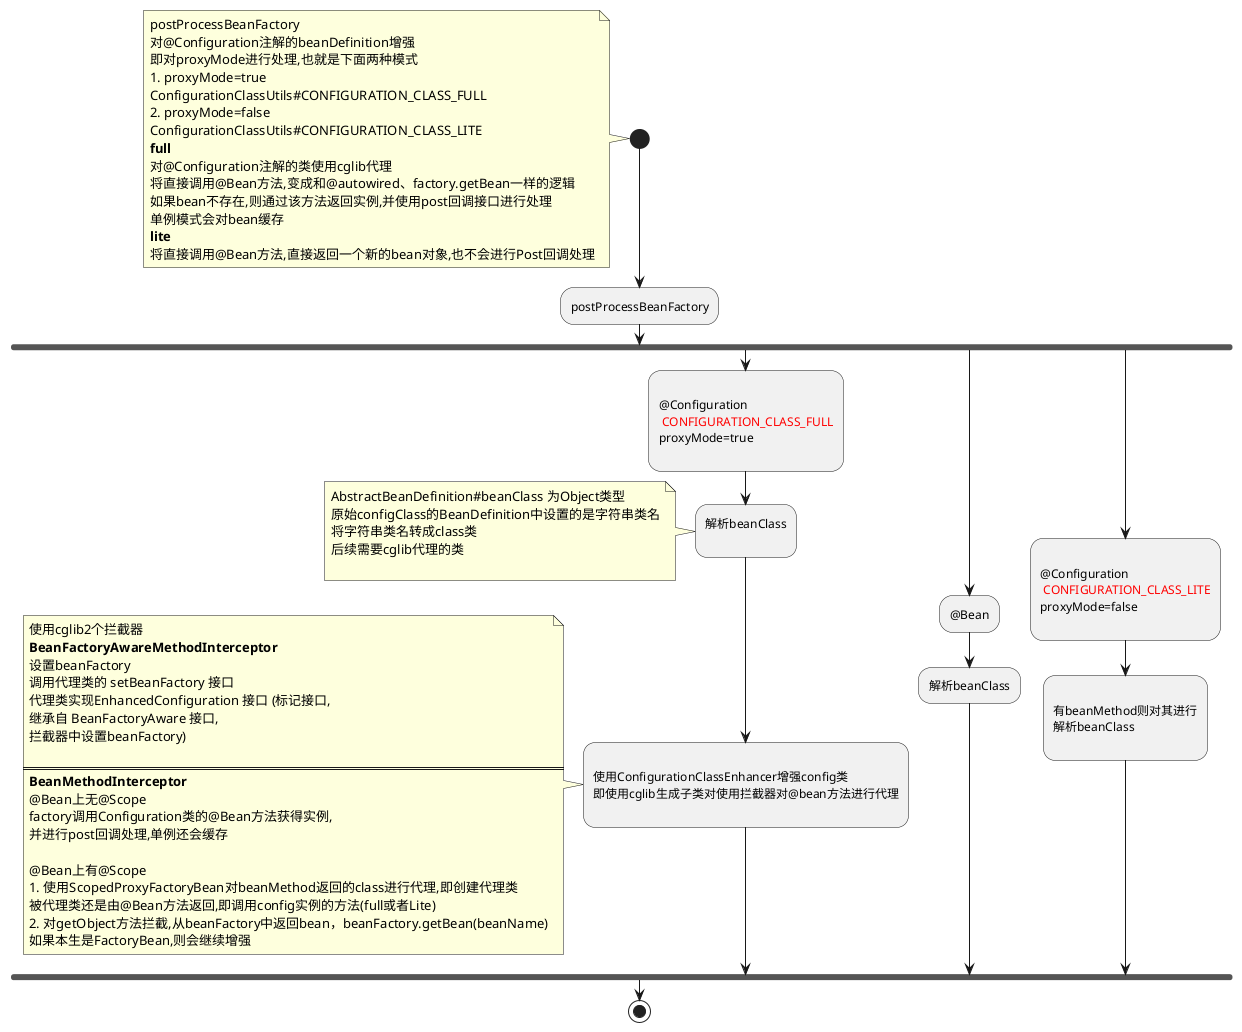 @startuml
'https://plantuml.com/activity-diagram-beta

start

    note
    postProcessBeanFactory
    对@Configuration注解的beanDefinition增强
    即对proxyMode进行处理,也就是下面两种模式
    # proxyMode=true
    ConfigurationClassUtils#CONFIGURATION_CLASS_FULL
    # proxyMode=false
    ConfigurationClassUtils#CONFIGURATION_CLASS_LITE
    **full**
    对@Configuration注解的类使用cglib代理
    将直接调用@Bean方法,变成和@autowired、factory.getBean一样的逻辑
    如果bean不存在,则通过该方法返回实例,并使用post回调接口进行处理
    单例模式会对bean缓存
    **lite**
    将直接调用@Bean方法,直接返回一个新的bean对象,也不会进行Post回调处理
    end note

    :postProcessBeanFactory;

    fork
        :
        @Configuration
        <color:red> CONFIGURATION_CLASS_FULL
        proxyMode=true
        ;
        :解析beanClass
        ;
        note
        AbstractBeanDefinition#beanClass 为Object类型
        原始configClass的BeanDefinition中设置的是字符串类名
        将字符串类名转成class类
        后续需要cglib代理的类

        end note

        :
        使用ConfigurationClassEnhancer增强config类
        即使用cglib生成子类对使用拦截器对@bean方法进行代理
        ;
        note
        使用cglib2个拦截器
        **BeanFactoryAwareMethodInterceptor**
        设置beanFactory
        调用代理类的 setBeanFactory 接口
        代理类实现EnhancedConfiguration 接口 (标记接口,
        继承自 BeanFactoryAware 接口,
        拦截器中设置beanFactory)

        ====
        **BeanMethodInterceptor**
        @Bean上无@Scope
        factory调用Configuration类的@Bean方法获得实例,
        并进行post回调处理,单例还会缓存

        @Bean上有@Scope
        # 使用ScopedProxyFactoryBean对beanMethod返回的class进行代理,即创建代理类
        被代理类还是由@Bean方法返回,即调用config实例的方法(full或者Lite)
        # 对getObject方法拦截,从beanFactory中返回bean，beanFactory.getBean(beanName)
        如果本生是FactoryBean,则会继续增强
        end note

    fork again
        :@Bean;
        :解析beanClass;

    fork again
        :
        @Configuration
        <color:red> CONFIGURATION_CLASS_LITE
        proxyMode=false
        ;

        :
        有beanMethod则对其进行
        解析beanClass
        ;

    end fork



stop

@enduml
